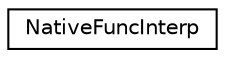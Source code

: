 digraph "Graphical Class Hierarchy"
{
 // LATEX_PDF_SIZE
  edge [fontname="Helvetica",fontsize="10",labelfontname="Helvetica",labelfontsize="10"];
  node [fontname="Helvetica",fontsize="10",shape=record];
  rankdir="LR";
  Node0 [label="NativeFuncInterp",height=0.2,width=0.4,color="black", fillcolor="white", style="filled",URL="$class_microsoft_1_1_z3_1_1_native_func_interp.html",tooltip="A function interpretation is represented as a finite map and an 'else' value. Each entry in the finit..."];
}
